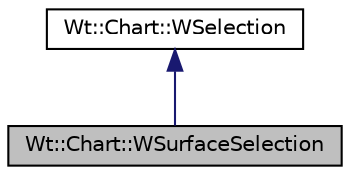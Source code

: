 digraph "Wt::Chart::WSurfaceSelection"
{
 // LATEX_PDF_SIZE
  edge [fontname="Helvetica",fontsize="10",labelfontname="Helvetica",labelfontsize="10"];
  node [fontname="Helvetica",fontsize="10",shape=record];
  Node1 [label="Wt::Chart::WSurfaceSelection",height=0.2,width=0.4,color="black", fillcolor="grey75", style="filled", fontcolor="black",tooltip="Represents a selection on a surface plot."];
  Node2 -> Node1 [dir="back",color="midnightblue",fontsize="10",style="solid"];
  Node2 [label="Wt::Chart::WSelection",height=0.2,width=0.4,color="black", fillcolor="white", style="filled",URL="$classWt_1_1Chart_1_1WSelection.html",tooltip="Represents a selection on a chart."];
}
